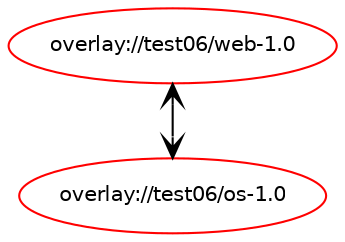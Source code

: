 digraph prolog {

newrank=true;
concentrate=true;
compound=true;
graph [rankdir=TD];#, ranksep=2.5, nodesep=0.2];
edge  [arrowhead=vee];
node  [fontname=Helvetica,fontsize=10];

"overlay://test06/web-1.0" [color=red, href="../test06/web-1.0-depend.svg"];
"overlay://test06/web-1.0" -> "overlay://test06/os-1.0"
"overlay://test06/os-1.0" [color=red, href="../test06/os-1.0-depend.svg"];
"overlay://test06/os-1.0" -> "overlay://test06/web-1.0"
}
